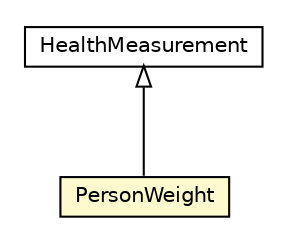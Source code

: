 #!/usr/local/bin/dot
#
# Class diagram 
# Generated by UMLGraph version R5_6-24-gf6e263 (http://www.umlgraph.org/)
#

digraph G {
	edge [fontname="Helvetica",fontsize=10,labelfontname="Helvetica",labelfontsize=10];
	node [fontname="Helvetica",fontsize=10,shape=plaintext];
	nodesep=0.25;
	ranksep=0.5;
	// org.universAAL.ontology.healthmeasurement.owl.HealthMeasurement
	c288895 [label=<<table title="org.universAAL.ontology.healthmeasurement.owl.HealthMeasurement" border="0" cellborder="1" cellspacing="0" cellpadding="2" port="p" href="./HealthMeasurement.html">
		<tr><td><table border="0" cellspacing="0" cellpadding="1">
<tr><td align="center" balign="center"> HealthMeasurement </td></tr>
		</table></td></tr>
		</table>>, URL="./HealthMeasurement.html", fontname="Helvetica", fontcolor="black", fontsize=10.0];
	// org.universAAL.ontology.healthmeasurement.owl.PersonWeight
	c288896 [label=<<table title="org.universAAL.ontology.healthmeasurement.owl.PersonWeight" border="0" cellborder="1" cellspacing="0" cellpadding="2" port="p" bgcolor="lemonChiffon" href="./PersonWeight.html">
		<tr><td><table border="0" cellspacing="0" cellpadding="1">
<tr><td align="center" balign="center"> PersonWeight </td></tr>
		</table></td></tr>
		</table>>, URL="./PersonWeight.html", fontname="Helvetica", fontcolor="black", fontsize=10.0];
	//org.universAAL.ontology.healthmeasurement.owl.PersonWeight extends org.universAAL.ontology.healthmeasurement.owl.HealthMeasurement
	c288895:p -> c288896:p [dir=back,arrowtail=empty];
}

